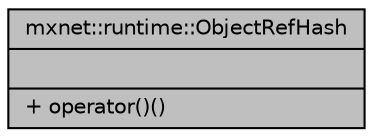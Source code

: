 digraph "mxnet::runtime::ObjectRefHash"
{
 // LATEX_PDF_SIZE
  edge [fontname="Helvetica",fontsize="10",labelfontname="Helvetica",labelfontsize="10"];
  node [fontname="Helvetica",fontsize="10",shape=record];
  Node1 [label="{mxnet::runtime::ObjectRefHash\n||+ operator()()\l}",height=0.2,width=0.4,color="black", fillcolor="grey75", style="filled", fontcolor="black",tooltip="String-aware ObjectRef hash functor."];
}
